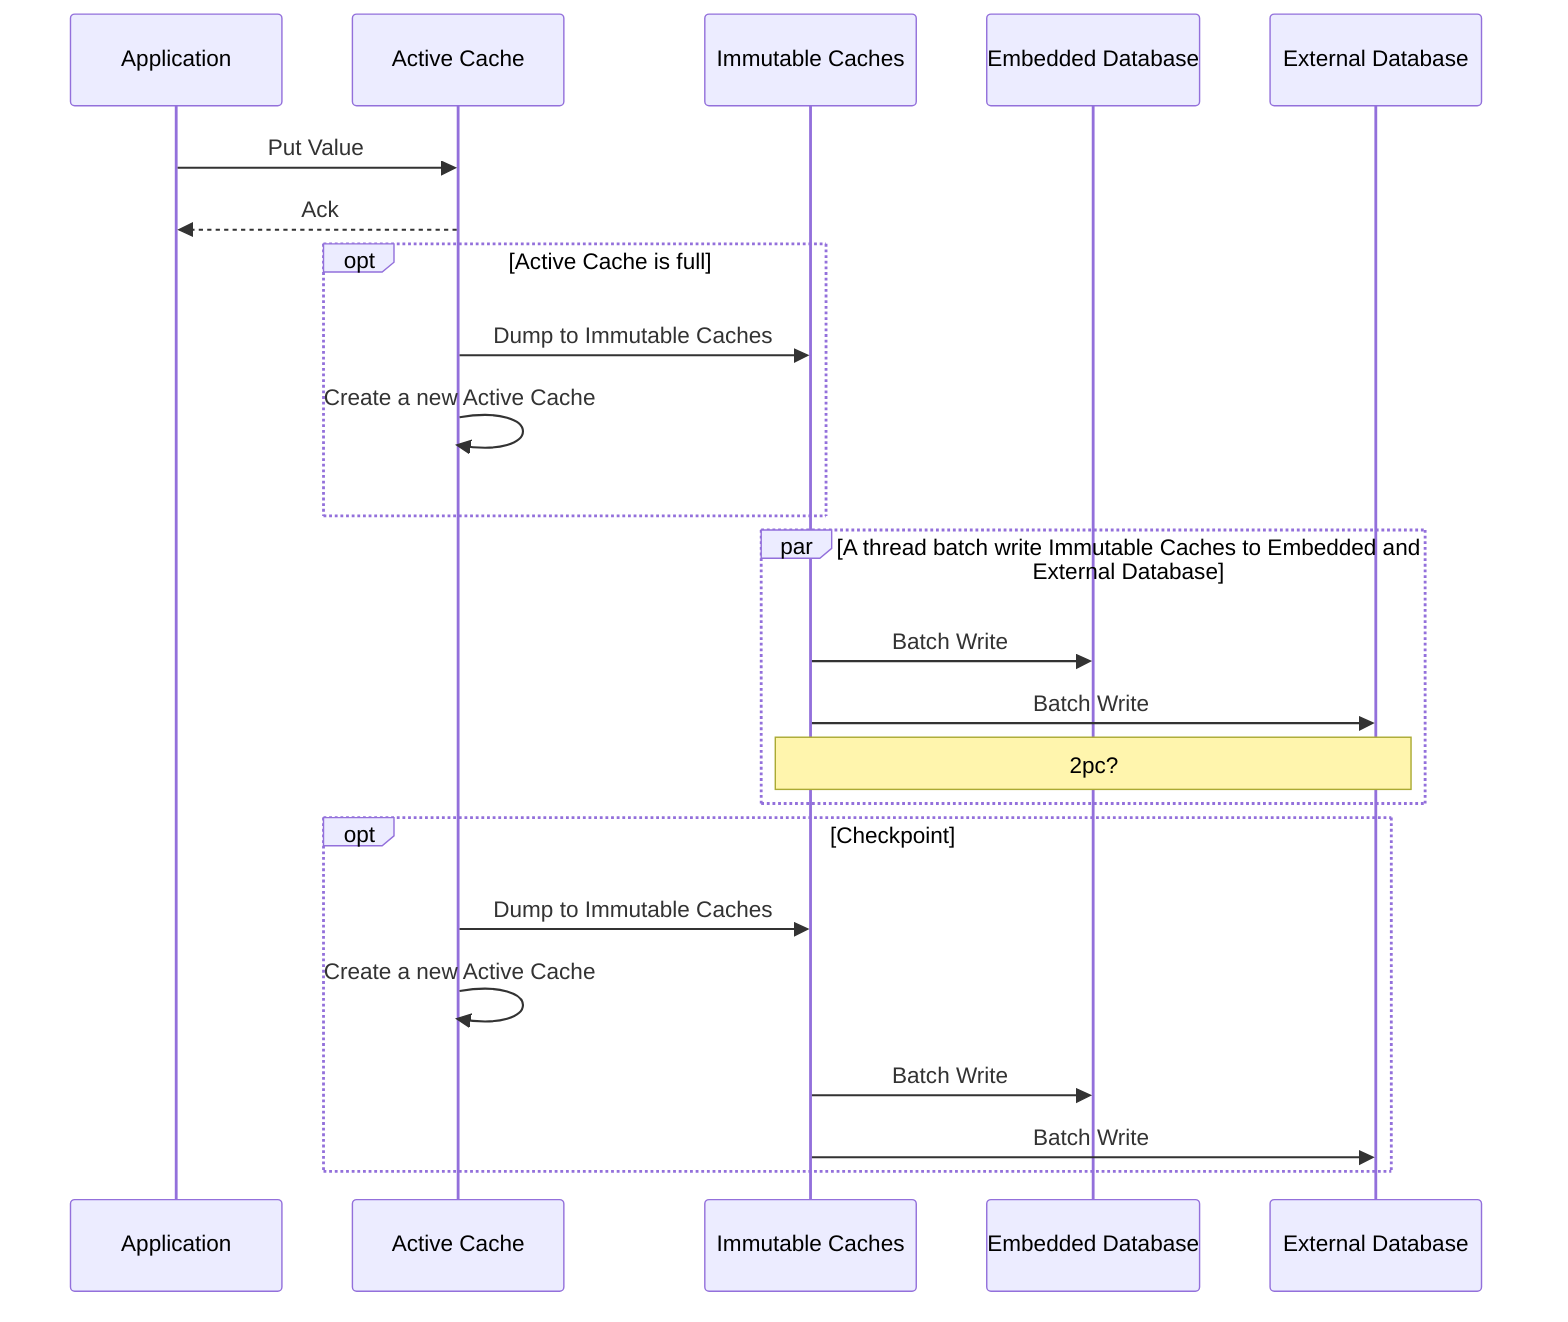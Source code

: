 sequenceDiagram
    participant Application
    participant Active Cache
    participant Immutable Caches
    participant Embedded Database
    participant External Database
    Application ->> Active Cache: Put Value
    Active Cache -->> Application: Ack
    opt Active Cache is full
        Active Cache ->> Immutable Caches: Dump to Immutable Caches
        Active Cache ->> Active Cache: Create a new Active Cache
    end
    par A thread batch write Immutable Caches to Embedded and External Database
        Immutable Caches ->> Embedded Database: Batch Write
        Immutable Caches ->> External Database: Batch Write
        note over Immutable Caches, External Database: 2pc?
    end
    opt Checkpoint
        Active Cache ->> Immutable Caches: Dump to Immutable Caches
        Active Cache ->> Active Cache: Create a new Active Cache
        Immutable Caches ->> Embedded Database: Batch Write
        Immutable Caches ->> External Database: Batch Write
    end